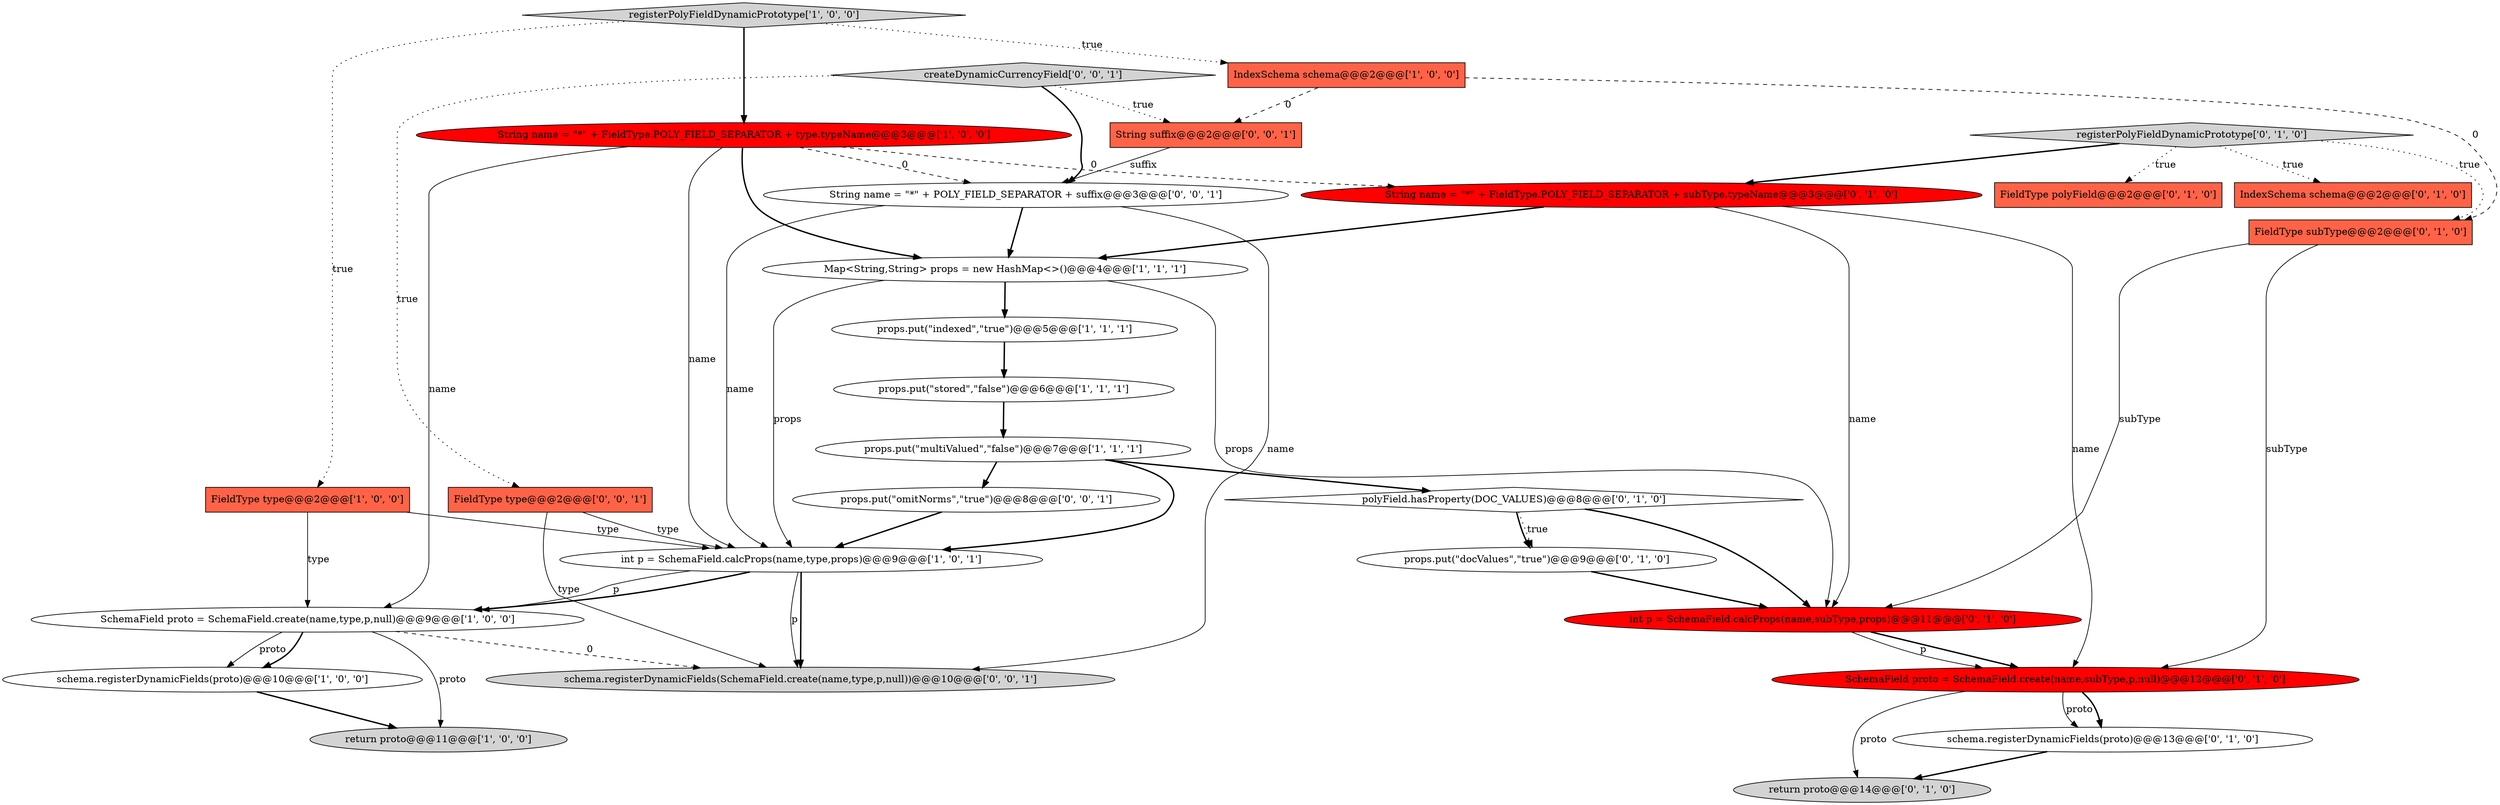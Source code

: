 digraph {
19 [style = filled, label = "String name = \"*\" + FieldType.POLY_FIELD_SEPARATOR + subType.typeName@@@3@@@['0', '1', '0']", fillcolor = red, shape = ellipse image = "AAA1AAABBB2BBB"];
22 [style = filled, label = "SchemaField proto = SchemaField.create(name,subType,p,null)@@@12@@@['0', '1', '0']", fillcolor = red, shape = ellipse image = "AAA1AAABBB2BBB"];
1 [style = filled, label = "FieldType type@@@2@@@['1', '0', '0']", fillcolor = tomato, shape = box image = "AAA0AAABBB1BBB"];
27 [style = filled, label = "String suffix@@@2@@@['0', '0', '1']", fillcolor = tomato, shape = box image = "AAA0AAABBB3BBB"];
17 [style = filled, label = "registerPolyFieldDynamicPrototype['0', '1', '0']", fillcolor = lightgray, shape = diamond image = "AAA0AAABBB2BBB"];
11 [style = filled, label = "int p = SchemaField.calcProps(name,type,props)@@@9@@@['1', '0', '1']", fillcolor = white, shape = ellipse image = "AAA0AAABBB1BBB"];
0 [style = filled, label = "Map<String,String> props = new HashMap<>()@@@4@@@['1', '1', '1']", fillcolor = white, shape = ellipse image = "AAA0AAABBB1BBB"];
5 [style = filled, label = "schema.registerDynamicFields(proto)@@@10@@@['1', '0', '0']", fillcolor = white, shape = ellipse image = "AAA0AAABBB1BBB"];
12 [style = filled, label = "schema.registerDynamicFields(proto)@@@13@@@['0', '1', '0']", fillcolor = white, shape = ellipse image = "AAA0AAABBB2BBB"];
23 [style = filled, label = "String name = \"*\" + POLY_FIELD_SEPARATOR + suffix@@@3@@@['0', '0', '1']", fillcolor = white, shape = ellipse image = "AAA0AAABBB3BBB"];
7 [style = filled, label = "return proto@@@11@@@['1', '0', '0']", fillcolor = lightgray, shape = ellipse image = "AAA0AAABBB1BBB"];
21 [style = filled, label = "props.put(\"docValues\",\"true\")@@@9@@@['0', '1', '0']", fillcolor = white, shape = ellipse image = "AAA0AAABBB2BBB"];
8 [style = filled, label = "registerPolyFieldDynamicPrototype['1', '0', '0']", fillcolor = lightgray, shape = diamond image = "AAA0AAABBB1BBB"];
15 [style = filled, label = "polyField.hasProperty(DOC_VALUES)@@@8@@@['0', '1', '0']", fillcolor = white, shape = diamond image = "AAA0AAABBB2BBB"];
16 [style = filled, label = "FieldType polyField@@@2@@@['0', '1', '0']", fillcolor = tomato, shape = box image = "AAA0AAABBB2BBB"];
24 [style = filled, label = "schema.registerDynamicFields(SchemaField.create(name,type,p,null))@@@10@@@['0', '0', '1']", fillcolor = lightgray, shape = ellipse image = "AAA0AAABBB3BBB"];
10 [style = filled, label = "props.put(\"stored\",\"false\")@@@6@@@['1', '1', '1']", fillcolor = white, shape = ellipse image = "AAA0AAABBB1BBB"];
26 [style = filled, label = "FieldType type@@@2@@@['0', '0', '1']", fillcolor = tomato, shape = box image = "AAA0AAABBB3BBB"];
3 [style = filled, label = "props.put(\"multiValued\",\"false\")@@@7@@@['1', '1', '1']", fillcolor = white, shape = ellipse image = "AAA0AAABBB1BBB"];
9 [style = filled, label = "String name = \"*\" + FieldType.POLY_FIELD_SEPARATOR + type.typeName@@@3@@@['1', '0', '0']", fillcolor = red, shape = ellipse image = "AAA1AAABBB1BBB"];
18 [style = filled, label = "FieldType subType@@@2@@@['0', '1', '0']", fillcolor = tomato, shape = box image = "AAA1AAABBB2BBB"];
28 [style = filled, label = "props.put(\"omitNorms\",\"true\")@@@8@@@['0', '0', '1']", fillcolor = white, shape = ellipse image = "AAA0AAABBB3BBB"];
4 [style = filled, label = "IndexSchema schema@@@2@@@['1', '0', '0']", fillcolor = tomato, shape = box image = "AAA1AAABBB1BBB"];
13 [style = filled, label = "IndexSchema schema@@@2@@@['0', '1', '0']", fillcolor = tomato, shape = box image = "AAA0AAABBB2BBB"];
25 [style = filled, label = "createDynamicCurrencyField['0', '0', '1']", fillcolor = lightgray, shape = diamond image = "AAA0AAABBB3BBB"];
20 [style = filled, label = "int p = SchemaField.calcProps(name,subType,props)@@@11@@@['0', '1', '0']", fillcolor = red, shape = ellipse image = "AAA1AAABBB2BBB"];
6 [style = filled, label = "SchemaField proto = SchemaField.create(name,type,p,null)@@@9@@@['1', '0', '0']", fillcolor = white, shape = ellipse image = "AAA0AAABBB1BBB"];
14 [style = filled, label = "return proto@@@14@@@['0', '1', '0']", fillcolor = lightgray, shape = ellipse image = "AAA0AAABBB2BBB"];
2 [style = filled, label = "props.put(\"indexed\",\"true\")@@@5@@@['1', '1', '1']", fillcolor = white, shape = ellipse image = "AAA0AAABBB1BBB"];
4->18 [style = dashed, label="0"];
27->23 [style = solid, label="suffix"];
26->24 [style = solid, label="type"];
6->5 [style = solid, label="proto"];
9->0 [style = bold, label=""];
0->11 [style = solid, label="props"];
19->22 [style = solid, label="name"];
17->18 [style = dotted, label="true"];
15->21 [style = bold, label=""];
25->23 [style = bold, label=""];
11->6 [style = bold, label=""];
0->2 [style = bold, label=""];
28->11 [style = bold, label=""];
3->11 [style = bold, label=""];
9->11 [style = solid, label="name"];
26->11 [style = solid, label="type"];
4->27 [style = dashed, label="0"];
10->3 [style = bold, label=""];
1->11 [style = solid, label="type"];
3->15 [style = bold, label=""];
22->12 [style = solid, label="proto"];
6->7 [style = solid, label="proto"];
18->20 [style = solid, label="subType"];
15->21 [style = dotted, label="true"];
18->22 [style = solid, label="subType"];
2->10 [style = bold, label=""];
11->24 [style = bold, label=""];
23->0 [style = bold, label=""];
17->19 [style = bold, label=""];
23->11 [style = solid, label="name"];
8->4 [style = dotted, label="true"];
9->23 [style = dashed, label="0"];
19->0 [style = bold, label=""];
20->22 [style = bold, label=""];
17->16 [style = dotted, label="true"];
9->19 [style = dashed, label="0"];
8->1 [style = dotted, label="true"];
11->6 [style = solid, label="p"];
23->24 [style = solid, label="name"];
6->5 [style = bold, label=""];
3->28 [style = bold, label=""];
21->20 [style = bold, label=""];
9->6 [style = solid, label="name"];
22->14 [style = solid, label="proto"];
6->24 [style = dashed, label="0"];
15->20 [style = bold, label=""];
22->12 [style = bold, label=""];
11->24 [style = solid, label="p"];
12->14 [style = bold, label=""];
8->9 [style = bold, label=""];
20->22 [style = solid, label="p"];
5->7 [style = bold, label=""];
19->20 [style = solid, label="name"];
25->27 [style = dotted, label="true"];
17->13 [style = dotted, label="true"];
25->26 [style = dotted, label="true"];
1->6 [style = solid, label="type"];
0->20 [style = solid, label="props"];
}
